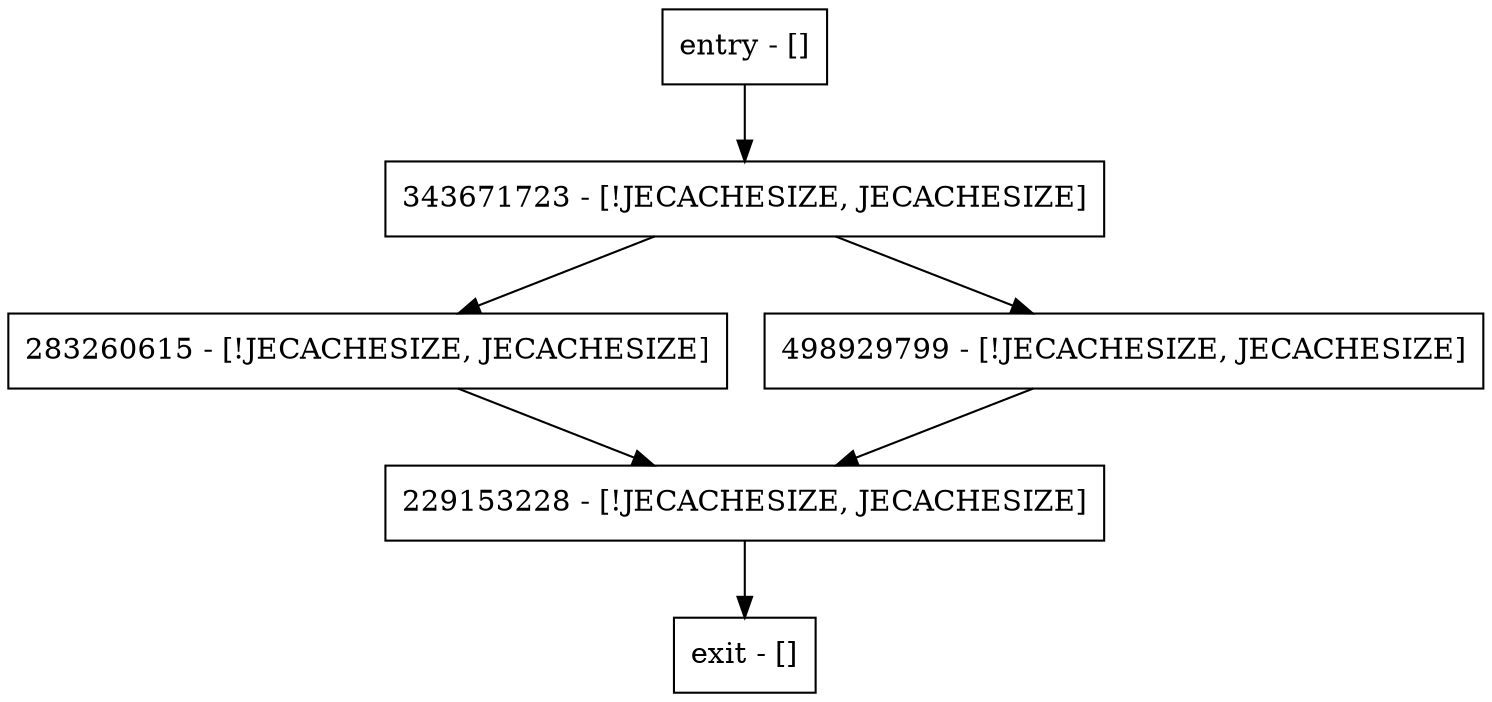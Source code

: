 digraph <clinit> {
node [shape=record];
entry [label="entry - []"];
exit [label="exit - []"];
283260615 [label="283260615 - [!JECACHESIZE, JECACHESIZE]"];
229153228 [label="229153228 - [!JECACHESIZE, JECACHESIZE]"];
343671723 [label="343671723 - [!JECACHESIZE, JECACHESIZE]"];
498929799 [label="498929799 - [!JECACHESIZE, JECACHESIZE]"];
entry;
exit;
entry -> 343671723;
283260615 -> 229153228;
229153228 -> exit;
343671723 -> 283260615;
343671723 -> 498929799;
498929799 -> 229153228;
}
